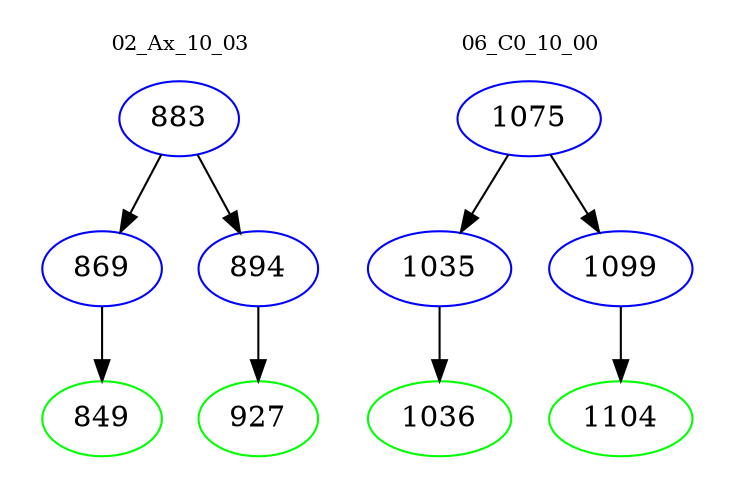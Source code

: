 digraph{
subgraph cluster_0 {
color = white
label = "02_Ax_10_03";
fontsize=10;
T0_883 [label="883", color="blue"]
T0_883 -> T0_869 [color="black"]
T0_869 [label="869", color="blue"]
T0_869 -> T0_849 [color="black"]
T0_849 [label="849", color="green"]
T0_883 -> T0_894 [color="black"]
T0_894 [label="894", color="blue"]
T0_894 -> T0_927 [color="black"]
T0_927 [label="927", color="green"]
}
subgraph cluster_1 {
color = white
label = "06_C0_10_00";
fontsize=10;
T1_1075 [label="1075", color="blue"]
T1_1075 -> T1_1035 [color="black"]
T1_1035 [label="1035", color="blue"]
T1_1035 -> T1_1036 [color="black"]
T1_1036 [label="1036", color="green"]
T1_1075 -> T1_1099 [color="black"]
T1_1099 [label="1099", color="blue"]
T1_1099 -> T1_1104 [color="black"]
T1_1104 [label="1104", color="green"]
}
}
